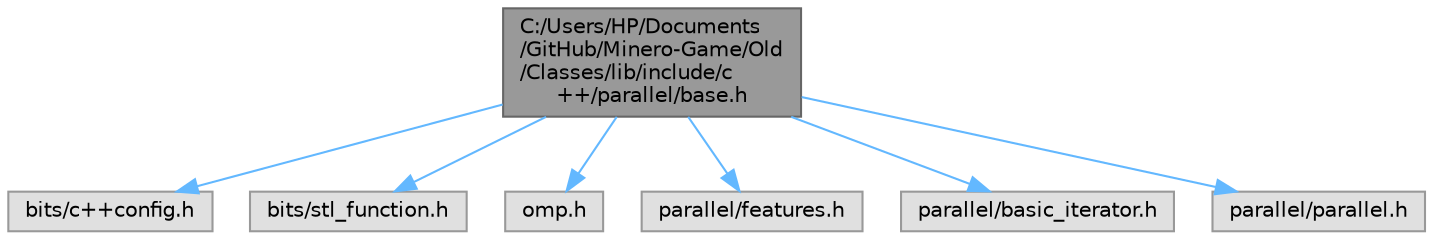 digraph "C:/Users/HP/Documents/GitHub/Minero-Game/Old/Classes/lib/include/c++/parallel/base.h"
{
 // LATEX_PDF_SIZE
  bgcolor="transparent";
  edge [fontname=Helvetica,fontsize=10,labelfontname=Helvetica,labelfontsize=10];
  node [fontname=Helvetica,fontsize=10,shape=box,height=0.2,width=0.4];
  Node1 [id="Node000001",label="C:/Users/HP/Documents\l/GitHub/Minero-Game/Old\l/Classes/lib/include/c\l++/parallel/base.h",height=0.2,width=0.4,color="gray40", fillcolor="grey60", style="filled", fontcolor="black",tooltip=" "];
  Node1 -> Node2 [id="edge13_Node000001_Node000002",color="steelblue1",style="solid",tooltip=" "];
  Node2 [id="Node000002",label="bits/c++config.h",height=0.2,width=0.4,color="grey60", fillcolor="#E0E0E0", style="filled",tooltip=" "];
  Node1 -> Node3 [id="edge14_Node000001_Node000003",color="steelblue1",style="solid",tooltip=" "];
  Node3 [id="Node000003",label="bits/stl_function.h",height=0.2,width=0.4,color="grey60", fillcolor="#E0E0E0", style="filled",tooltip=" "];
  Node1 -> Node4 [id="edge15_Node000001_Node000004",color="steelblue1",style="solid",tooltip=" "];
  Node4 [id="Node000004",label="omp.h",height=0.2,width=0.4,color="grey60", fillcolor="#E0E0E0", style="filled",tooltip=" "];
  Node1 -> Node5 [id="edge16_Node000001_Node000005",color="steelblue1",style="solid",tooltip=" "];
  Node5 [id="Node000005",label="parallel/features.h",height=0.2,width=0.4,color="grey60", fillcolor="#E0E0E0", style="filled",tooltip=" "];
  Node1 -> Node6 [id="edge17_Node000001_Node000006",color="steelblue1",style="solid",tooltip=" "];
  Node6 [id="Node000006",label="parallel/basic_iterator.h",height=0.2,width=0.4,color="grey60", fillcolor="#E0E0E0", style="filled",tooltip=" "];
  Node1 -> Node7 [id="edge18_Node000001_Node000007",color="steelblue1",style="solid",tooltip=" "];
  Node7 [id="Node000007",label="parallel/parallel.h",height=0.2,width=0.4,color="grey60", fillcolor="#E0E0E0", style="filled",tooltip=" "];
}
